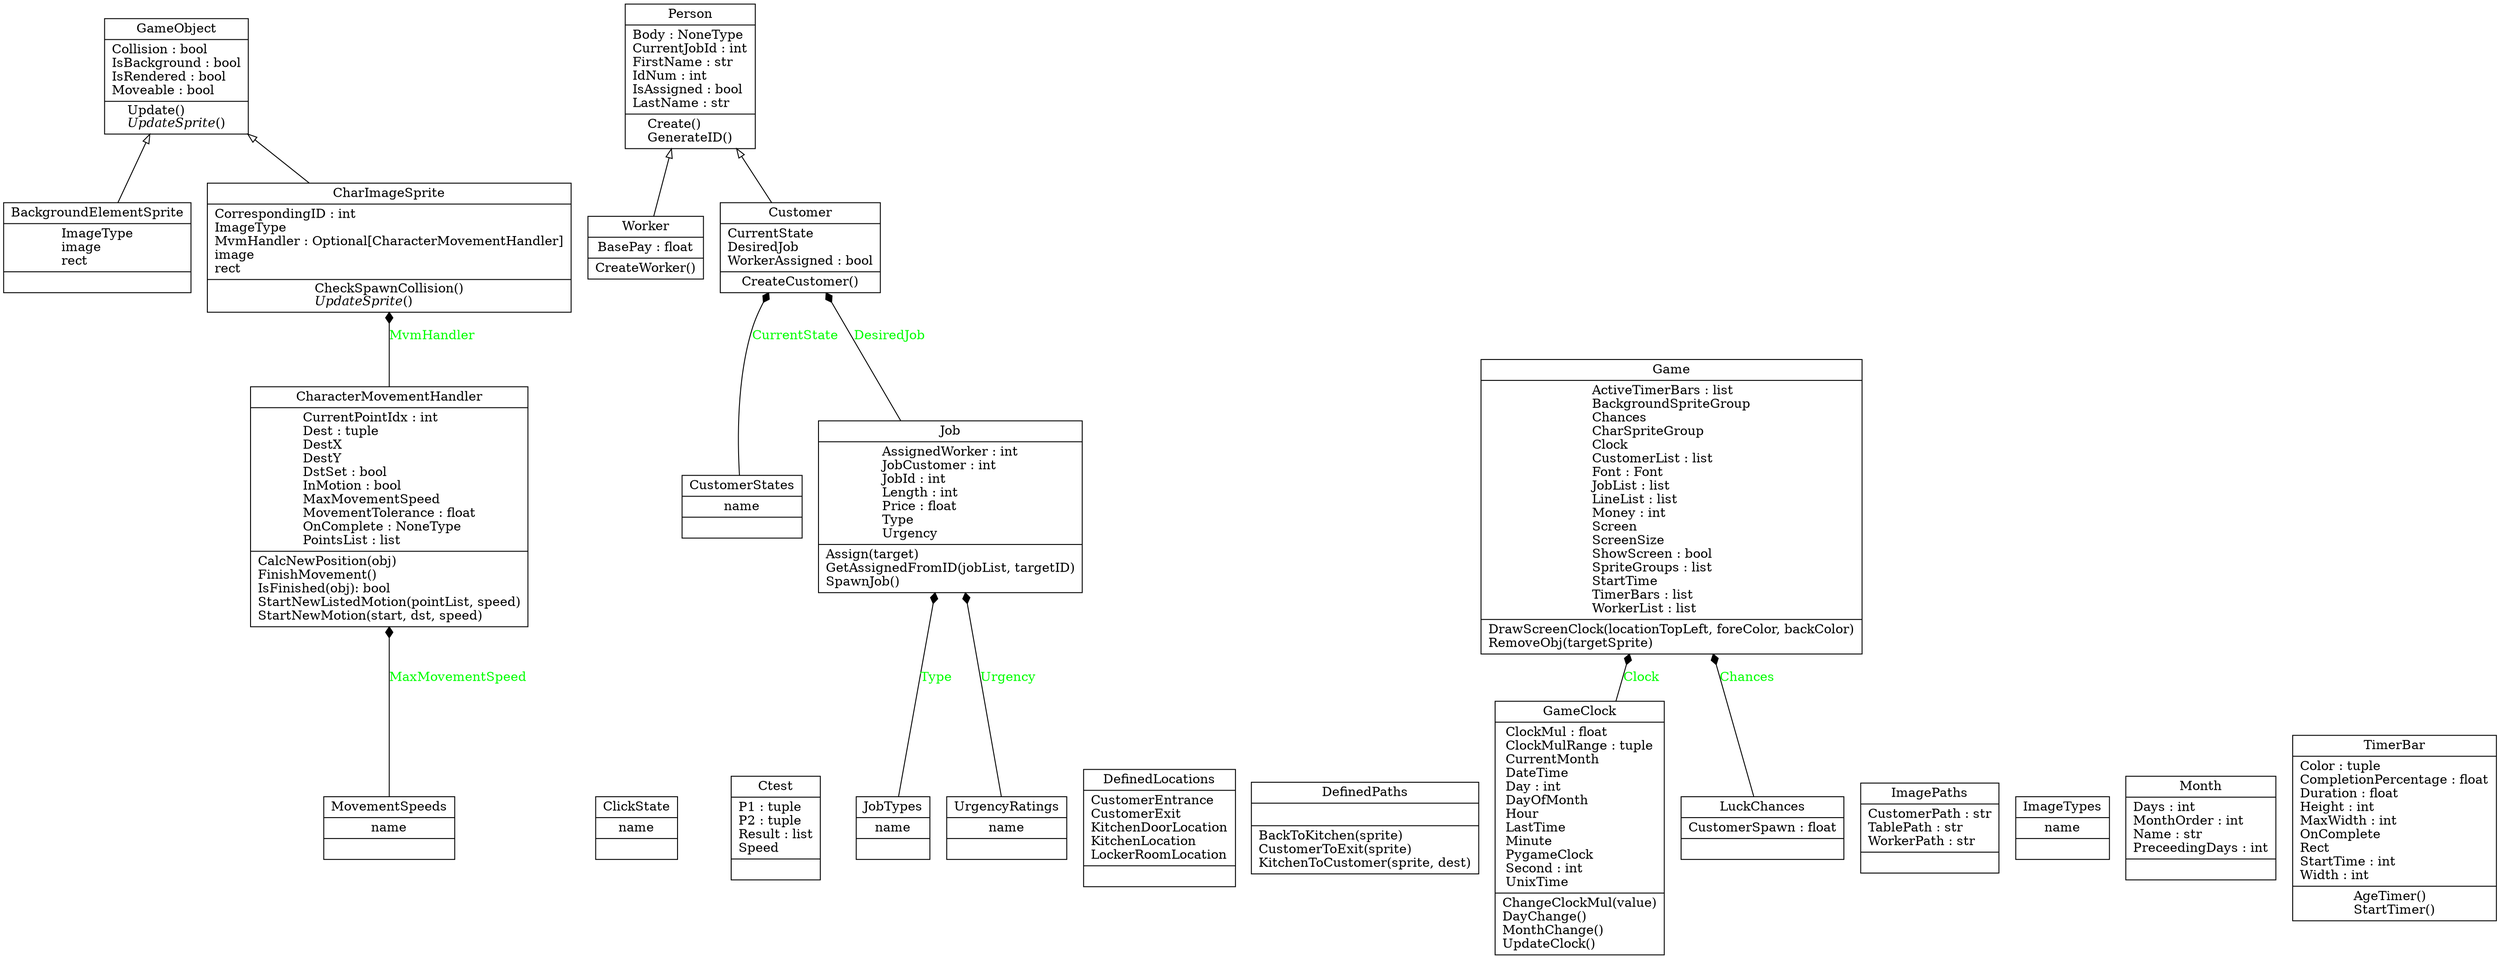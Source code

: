 digraph "classes" {
rankdir=BT
charset="utf-8"
"Classes.Sprite.BackgroundElementSprite" [color="black", fontcolor="black", label=<{BackgroundElementSprite|ImageType<br ALIGN="LEFT"/>image<br ALIGN="LEFT"/>rect<br ALIGN="LEFT"/>|}>, shape="record", style="solid"];
"Classes.Sprite.CharImageSprite" [color="black", fontcolor="black", label=<{CharImageSprite|CorrespondingID : int<br ALIGN="LEFT"/>ImageType<br ALIGN="LEFT"/>MvmHandler : Optional[CharacterMovementHandler]<br ALIGN="LEFT"/>image<br ALIGN="LEFT"/>rect<br ALIGN="LEFT"/>|CheckSpawnCollision()<br ALIGN="LEFT"/><I>UpdateSprite</I>()<br ALIGN="LEFT"/>}>, shape="record", style="solid"];
"Handlers.MovementHandler.CharacterMovementHandler" [color="black", fontcolor="black", label=<{CharacterMovementHandler|CurrentPointIdx : int<br ALIGN="LEFT"/>Dest : tuple<br ALIGN="LEFT"/>DestX<br ALIGN="LEFT"/>DestY<br ALIGN="LEFT"/>DstSet : bool<br ALIGN="LEFT"/>InMotion : bool<br ALIGN="LEFT"/>MaxMovementSpeed<br ALIGN="LEFT"/>MovementTolerance : float<br ALIGN="LEFT"/>OnComplete : NoneType<br ALIGN="LEFT"/>PointsList : list<br ALIGN="LEFT"/>|CalcNewPosition(obj)<br ALIGN="LEFT"/>FinishMovement()<br ALIGN="LEFT"/>IsFinished(obj): bool<br ALIGN="LEFT"/>StartNewListedMotion(pointList, speed)<br ALIGN="LEFT"/>StartNewMotion(start, dst, speed)<br ALIGN="LEFT"/>}>, shape="record", style="solid"];
"Handlers.ClickHandler.ClickState" [color="black", fontcolor="black", label=<{ClickState|name<br ALIGN="LEFT"/>|}>, shape="record", style="solid"];
"Handlers.PathfindingHandler.Ctest" [color="black", fontcolor="black", label=<{Ctest|P1 : tuple<br ALIGN="LEFT"/>P2 : tuple<br ALIGN="LEFT"/>Result : list<br ALIGN="LEFT"/>Speed<br ALIGN="LEFT"/>|}>, shape="record", style="solid"];
"Classes.People.Customer" [color="black", fontcolor="black", label=<{Customer|CurrentState<br ALIGN="LEFT"/>DesiredJob<br ALIGN="LEFT"/>WorkerAssigned : bool<br ALIGN="LEFT"/>|CreateCustomer()<br ALIGN="LEFT"/>}>, shape="record", style="solid"];
"Classes.People.CustomerStates" [color="black", fontcolor="black", label=<{CustomerStates|name<br ALIGN="LEFT"/>|}>, shape="record", style="solid"];
"Classes.DefinedLocations.DefinedLocations" [color="black", fontcolor="black", label=<{DefinedLocations|CustomerEntrance<br ALIGN="LEFT"/>CustomerExit<br ALIGN="LEFT"/>KitchenDoorLocation<br ALIGN="LEFT"/>KitchenLocation<br ALIGN="LEFT"/>LockerRoomLocation<br ALIGN="LEFT"/>|}>, shape="record", style="solid"];
"Classes.DefinedLocations.DefinedPaths" [color="black", fontcolor="black", label=<{DefinedPaths|<br ALIGN="LEFT"/>|BackToKitchen(sprite)<br ALIGN="LEFT"/>CustomerToExit(sprite)<br ALIGN="LEFT"/>KitchenToCustomer(sprite, dest)<br ALIGN="LEFT"/>}>, shape="record", style="solid"];
"Classes.Game.Game" [color="black", fontcolor="black", label=<{Game|ActiveTimerBars : list<br ALIGN="LEFT"/>BackgroundSpriteGroup<br ALIGN="LEFT"/>Chances<br ALIGN="LEFT"/>CharSpriteGroup<br ALIGN="LEFT"/>Clock<br ALIGN="LEFT"/>CustomerList : list<br ALIGN="LEFT"/>Font : Font<br ALIGN="LEFT"/>JobList : list<br ALIGN="LEFT"/>LineList : list<br ALIGN="LEFT"/>Money : int<br ALIGN="LEFT"/>Screen<br ALIGN="LEFT"/>ScreenSize<br ALIGN="LEFT"/>ShowScreen : bool<br ALIGN="LEFT"/>SpriteGroups : list<br ALIGN="LEFT"/>StartTime<br ALIGN="LEFT"/>TimerBars : list<br ALIGN="LEFT"/>WorkerList : list<br ALIGN="LEFT"/>|DrawScreenClock(locationTopLeft, foreColor, backColor)<br ALIGN="LEFT"/>RemoveObj(targetSprite)<br ALIGN="LEFT"/>}>, shape="record", style="solid"];
"Classes.Game.GameClock" [color="black", fontcolor="black", label=<{GameClock|ClockMul : float<br ALIGN="LEFT"/>ClockMulRange : tuple<br ALIGN="LEFT"/>CurrentMonth<br ALIGN="LEFT"/>DateTime<br ALIGN="LEFT"/>Day : int<br ALIGN="LEFT"/>DayOfMonth<br ALIGN="LEFT"/>Hour<br ALIGN="LEFT"/>LastTime<br ALIGN="LEFT"/>Minute<br ALIGN="LEFT"/>PygameClock<br ALIGN="LEFT"/>Second : int<br ALIGN="LEFT"/>UnixTime<br ALIGN="LEFT"/>|ChangeClockMul(value)<br ALIGN="LEFT"/>DayChange()<br ALIGN="LEFT"/>MonthChange()<br ALIGN="LEFT"/>UpdateClock()<br ALIGN="LEFT"/>}>, shape="record", style="solid"];
"Classes.GameObject.GameObject" [color="black", fontcolor="black", label=<{GameObject|Collision : bool<br ALIGN="LEFT"/>IsBackground : bool<br ALIGN="LEFT"/>IsRendered : bool<br ALIGN="LEFT"/>Moveable : bool<br ALIGN="LEFT"/>|Update()<br ALIGN="LEFT"/><I>UpdateSprite</I>()<br ALIGN="LEFT"/>}>, shape="record", style="solid"];
"Classes.Sprite.ImagePaths" [color="black", fontcolor="black", label=<{ImagePaths|CustomerPath : str<br ALIGN="LEFT"/>TablePath : str<br ALIGN="LEFT"/>WorkerPath : str<br ALIGN="LEFT"/>|}>, shape="record", style="solid"];
"Classes.Sprite.ImageTypes" [color="black", fontcolor="black", label=<{ImageTypes|name<br ALIGN="LEFT"/>|}>, shape="record", style="solid"];
"Classes.Jobs.Job" [color="black", fontcolor="black", label=<{Job|AssignedWorker : int<br ALIGN="LEFT"/>JobCustomer : int<br ALIGN="LEFT"/>JobId : int<br ALIGN="LEFT"/>Length : int<br ALIGN="LEFT"/>Price : float<br ALIGN="LEFT"/>Type<br ALIGN="LEFT"/>Urgency<br ALIGN="LEFT"/>|Assign(target)<br ALIGN="LEFT"/>GetAssignedFromID(jobList, targetID)<br ALIGN="LEFT"/>SpawnJob()<br ALIGN="LEFT"/>}>, shape="record", style="solid"];
"Classes.Jobs.JobTypes" [color="black", fontcolor="black", label=<{JobTypes|name<br ALIGN="LEFT"/>|}>, shape="record", style="solid"];
"Classes.Chances.LuckChances" [color="black", fontcolor="black", label=<{LuckChances|CustomerSpawn : float<br ALIGN="LEFT"/>|}>, shape="record", style="solid"];
"Classes.Game.Month" [color="black", fontcolor="black", label=<{Month|Days : int<br ALIGN="LEFT"/>MonthOrder : int<br ALIGN="LEFT"/>Name : str<br ALIGN="LEFT"/>PreceedingDays : int<br ALIGN="LEFT"/>|}>, shape="record", style="solid"];
"Handlers.MovementHandler.MovementSpeeds" [color="black", fontcolor="black", label=<{MovementSpeeds|name<br ALIGN="LEFT"/>|}>, shape="record", style="solid"];
"Classes.People.Person" [color="black", fontcolor="black", label=<{Person|Body : NoneType<br ALIGN="LEFT"/>CurrentJobId : int<br ALIGN="LEFT"/>FirstName : str<br ALIGN="LEFT"/>IdNum : int<br ALIGN="LEFT"/>IsAssigned : bool<br ALIGN="LEFT"/>LastName : str<br ALIGN="LEFT"/>|Create()<br ALIGN="LEFT"/>GenerateID()<br ALIGN="LEFT"/>}>, shape="record", style="solid"];
"Classes.TimerBar.TimerBar" [color="black", fontcolor="black", label=<{TimerBar|Color : tuple<br ALIGN="LEFT"/>CompletionPercentage : float<br ALIGN="LEFT"/>Duration : float<br ALIGN="LEFT"/>Height : int<br ALIGN="LEFT"/>MaxWidth : int<br ALIGN="LEFT"/>OnComplete<br ALIGN="LEFT"/>Rect<br ALIGN="LEFT"/>StartTime : int<br ALIGN="LEFT"/>Width : int<br ALIGN="LEFT"/>|AgeTimer()<br ALIGN="LEFT"/>StartTimer()<br ALIGN="LEFT"/>}>, shape="record", style="solid"];
"Classes.Jobs.UrgencyRatings" [color="black", fontcolor="black", label=<{UrgencyRatings|name<br ALIGN="LEFT"/>|}>, shape="record", style="solid"];
"Classes.People.Worker" [color="black", fontcolor="black", label=<{Worker|BasePay : float<br ALIGN="LEFT"/>|CreateWorker()<br ALIGN="LEFT"/>}>, shape="record", style="solid"];
"Classes.People.Customer" -> "Classes.People.Person" [arrowhead="empty", arrowtail="none"];
"Classes.People.Worker" -> "Classes.People.Person" [arrowhead="empty", arrowtail="none"];
"Classes.Sprite.BackgroundElementSprite" -> "Classes.GameObject.GameObject" [arrowhead="empty", arrowtail="none"];
"Classes.Sprite.CharImageSprite" -> "Classes.GameObject.GameObject" [arrowhead="empty", arrowtail="none"];
"Classes.Chances.LuckChances" -> "Classes.Game.Game" [arrowhead="diamond", arrowtail="none", fontcolor="green", label="Chances", style="solid"];
"Classes.Game.GameClock" -> "Classes.Game.Game" [arrowhead="diamond", arrowtail="none", fontcolor="green", label="Clock", style="solid"];
"Classes.Jobs.Job" -> "Classes.People.Customer" [arrowhead="diamond", arrowtail="none", fontcolor="green", label="DesiredJob", style="solid"];
"Classes.Jobs.JobTypes" -> "Classes.Jobs.Job" [arrowhead="diamond", arrowtail="none", fontcolor="green", label="Type", style="solid"];
"Classes.Jobs.UrgencyRatings" -> "Classes.Jobs.Job" [arrowhead="diamond", arrowtail="none", fontcolor="green", label="Urgency", style="solid"];
"Classes.People.CustomerStates" -> "Classes.People.Customer" [arrowhead="diamond", arrowtail="none", fontcolor="green", label="CurrentState", style="solid"];
"Handlers.MovementHandler.CharacterMovementHandler" -> "Classes.Sprite.CharImageSprite" [arrowhead="diamond", arrowtail="none", fontcolor="green", label="MvmHandler", style="solid"];
"Handlers.MovementHandler.MovementSpeeds" -> "Handlers.MovementHandler.CharacterMovementHandler" [arrowhead="diamond", arrowtail="none", fontcolor="green", label="MaxMovementSpeed", style="solid"];
}
